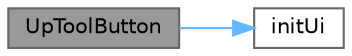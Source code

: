 digraph "UpToolButton"
{
 // LATEX_PDF_SIZE
  bgcolor="transparent";
  edge [fontname=Helvetica,fontsize=10,labelfontname=Helvetica,labelfontsize=10];
  node [fontname=Helvetica,fontsize=10,shape=box,height=0.2,width=0.4];
  rankdir="LR";
  Node1 [id="Node000001",label="UpToolButton",height=0.2,width=0.4,color="gray40", fillcolor="grey60", style="filled", fontcolor="black",tooltip="构造函数，初始化上移按钮"];
  Node1 -> Node2 [id="edge1_Node000001_Node000002",color="steelblue1",style="solid",tooltip=" "];
  Node2 [id="Node000002",label="initUi",height=0.2,width=0.4,color="grey40", fillcolor="white", style="filled",URL="$class_up_tool_button.html#afba6e95967cc3eb25fd518f7bde6ec04",tooltip="初始化按钮界面"];
}

